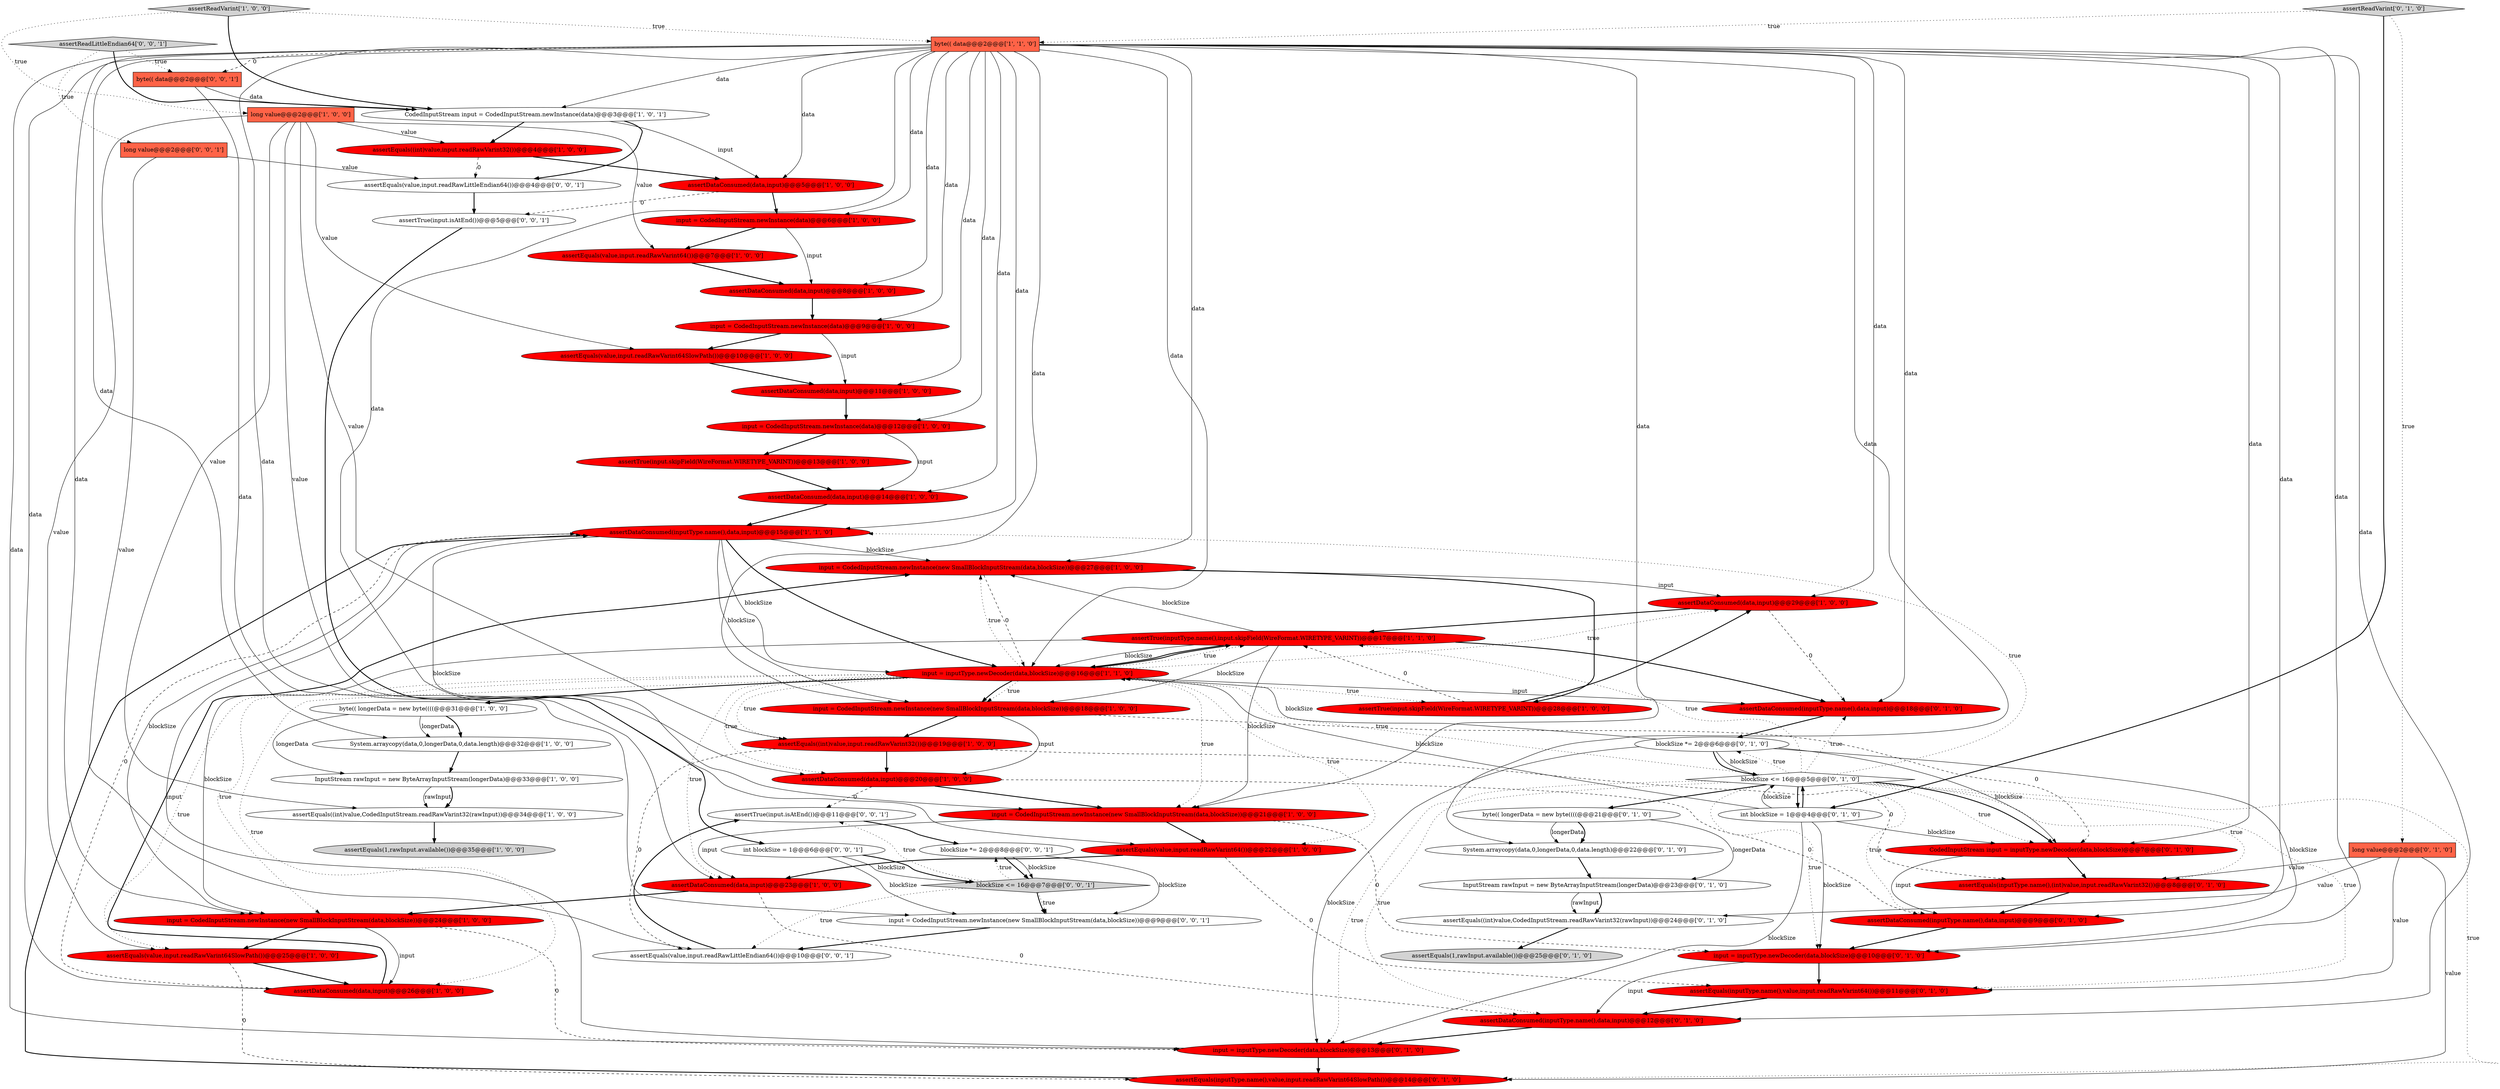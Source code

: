 digraph {
61 [style = filled, label = "assertReadLittleEndian64['0', '0', '1']", fillcolor = lightgray, shape = diamond image = "AAA0AAABBB3BBB"];
46 [style = filled, label = "byte(( longerData = new byte((((@@@21@@@['0', '1', '0']", fillcolor = white, shape = ellipse image = "AAA0AAABBB2BBB"];
7 [style = filled, label = "input = CodedInputStream.newInstance(data)@@@9@@@['1', '0', '0']", fillcolor = red, shape = ellipse image = "AAA1AAABBB1BBB"];
4 [style = filled, label = "assertTrue(input.skipField(WireFormat.WIRETYPE_VARINT))@@@13@@@['1', '0', '0']", fillcolor = red, shape = ellipse image = "AAA1AAABBB1BBB"];
0 [style = filled, label = "input = CodedInputStream.newInstance(new SmallBlockInputStream(data,blockSize))@@@27@@@['1', '0', '0']", fillcolor = red, shape = ellipse image = "AAA1AAABBB1BBB"];
11 [style = filled, label = "assertEquals((int)value,input.readRawVarint32())@@@19@@@['1', '0', '0']", fillcolor = red, shape = ellipse image = "AAA1AAABBB1BBB"];
20 [style = filled, label = "assertDataConsumed(data,input)@@@11@@@['1', '0', '0']", fillcolor = red, shape = ellipse image = "AAA1AAABBB1BBB"];
28 [style = filled, label = "assertDataConsumed(data,input)@@@14@@@['1', '0', '0']", fillcolor = red, shape = ellipse image = "AAA1AAABBB1BBB"];
29 [style = filled, label = "assertDataConsumed(data,input)@@@20@@@['1', '0', '0']", fillcolor = red, shape = ellipse image = "AAA1AAABBB1BBB"];
39 [style = filled, label = "int blockSize = 1@@@4@@@['0', '1', '0']", fillcolor = white, shape = ellipse image = "AAA0AAABBB2BBB"];
43 [style = filled, label = "assertReadVarint['0', '1', '0']", fillcolor = lightgray, shape = diamond image = "AAA0AAABBB2BBB"];
44 [style = filled, label = "blockSize <= 16@@@5@@@['0', '1', '0']", fillcolor = white, shape = diamond image = "AAA0AAABBB2BBB"];
50 [style = filled, label = "assertEquals(inputType.name(),(int)value,input.readRawVarint32())@@@8@@@['0', '1', '0']", fillcolor = red, shape = ellipse image = "AAA1AAABBB2BBB"];
1 [style = filled, label = "assertEquals(1,rawInput.available())@@@35@@@['1', '0', '0']", fillcolor = lightgray, shape = ellipse image = "AAA0AAABBB1BBB"];
12 [style = filled, label = "input = CodedInputStream.newInstance(new SmallBlockInputStream(data,blockSize))@@@21@@@['1', '0', '0']", fillcolor = red, shape = ellipse image = "AAA1AAABBB1BBB"];
2 [style = filled, label = "input = CodedInputStream.newInstance(new SmallBlockInputStream(data,blockSize))@@@18@@@['1', '0', '0']", fillcolor = red, shape = ellipse image = "AAA1AAABBB1BBB"];
14 [style = filled, label = "input = CodedInputStream.newInstance(data)@@@12@@@['1', '0', '0']", fillcolor = red, shape = ellipse image = "AAA1AAABBB1BBB"];
30 [style = filled, label = "assertEquals((int)value,CodedInputStream.readRawVarint32(rawInput))@@@34@@@['1', '0', '0']", fillcolor = white, shape = ellipse image = "AAA0AAABBB1BBB"];
37 [style = filled, label = "blockSize *= 2@@@6@@@['0', '1', '0']", fillcolor = white, shape = ellipse image = "AAA0AAABBB2BBB"];
15 [style = filled, label = "input = CodedInputStream.newInstance(data)@@@6@@@['1', '0', '0']", fillcolor = red, shape = ellipse image = "AAA1AAABBB1BBB"];
41 [style = filled, label = "assertEquals((int)value,CodedInputStream.readRawVarint32(rawInput))@@@24@@@['0', '1', '0']", fillcolor = white, shape = ellipse image = "AAA0AAABBB2BBB"];
58 [style = filled, label = "int blockSize = 1@@@6@@@['0', '0', '1']", fillcolor = white, shape = ellipse image = "AAA0AAABBB3BBB"];
33 [style = filled, label = "assertDataConsumed(data,input)@@@29@@@['1', '0', '0']", fillcolor = red, shape = ellipse image = "AAA1AAABBB1BBB"];
27 [style = filled, label = "assertDataConsumed(data,input)@@@26@@@['1', '0', '0']", fillcolor = red, shape = ellipse image = "AAA1AAABBB1BBB"];
25 [style = filled, label = "System.arraycopy(data,0,longerData,0,data.length)@@@32@@@['1', '0', '0']", fillcolor = white, shape = ellipse image = "AAA0AAABBB1BBB"];
13 [style = filled, label = "assertDataConsumed(data,input)@@@23@@@['1', '0', '0']", fillcolor = red, shape = ellipse image = "AAA1AAABBB1BBB"];
57 [style = filled, label = "blockSize <= 16@@@7@@@['0', '0', '1']", fillcolor = lightgray, shape = diamond image = "AAA0AAABBB3BBB"];
17 [style = filled, label = "CodedInputStream input = CodedInputStream.newInstance(data)@@@3@@@['1', '0', '1']", fillcolor = white, shape = ellipse image = "AAA0AAABBB1BBB"];
51 [style = filled, label = "assertDataConsumed(inputType.name(),data,input)@@@9@@@['0', '1', '0']", fillcolor = red, shape = ellipse image = "AAA1AAABBB2BBB"];
36 [style = filled, label = "long value@@@2@@@['0', '1', '0']", fillcolor = tomato, shape = box image = "AAA0AAABBB2BBB"];
19 [style = filled, label = "input = inputType.newDecoder(data,blockSize)@@@16@@@['1', '1', '0']", fillcolor = red, shape = ellipse image = "AAA1AAABBB1BBB"];
59 [style = filled, label = "blockSize *= 2@@@8@@@['0', '0', '1']", fillcolor = white, shape = ellipse image = "AAA0AAABBB3BBB"];
55 [style = filled, label = "assertTrue(input.isAtEnd())@@@5@@@['0', '0', '1']", fillcolor = white, shape = ellipse image = "AAA0AAABBB3BBB"];
5 [style = filled, label = "long value@@@2@@@['1', '0', '0']", fillcolor = tomato, shape = box image = "AAA0AAABBB1BBB"];
60 [style = filled, label = "byte(( data@@@2@@@['0', '0', '1']", fillcolor = tomato, shape = box image = "AAA0AAABBB3BBB"];
22 [style = filled, label = "assertReadVarint['1', '0', '0']", fillcolor = lightgray, shape = diamond image = "AAA0AAABBB1BBB"];
18 [style = filled, label = "assertDataConsumed(inputType.name(),data,input)@@@15@@@['1', '1', '0']", fillcolor = red, shape = ellipse image = "AAA1AAABBB1BBB"];
23 [style = filled, label = "assertDataConsumed(data,input)@@@5@@@['1', '0', '0']", fillcolor = red, shape = ellipse image = "AAA1AAABBB1BBB"];
63 [style = filled, label = "input = CodedInputStream.newInstance(new SmallBlockInputStream(data,blockSize))@@@9@@@['0', '0', '1']", fillcolor = white, shape = ellipse image = "AAA0AAABBB3BBB"];
21 [style = filled, label = "assertEquals(value,input.readRawVarint64SlowPath())@@@25@@@['1', '0', '0']", fillcolor = red, shape = ellipse image = "AAA1AAABBB1BBB"];
6 [style = filled, label = "byte(( data@@@2@@@['1', '1', '0']", fillcolor = tomato, shape = box image = "AAA0AAABBB1BBB"];
53 [style = filled, label = "assertEquals(inputType.name(),value,input.readRawVarint64())@@@11@@@['0', '1', '0']", fillcolor = red, shape = ellipse image = "AAA1AAABBB2BBB"];
32 [style = filled, label = "assertTrue(inputType.name(),input.skipField(WireFormat.WIRETYPE_VARINT))@@@17@@@['1', '1', '0']", fillcolor = red, shape = ellipse image = "AAA1AAABBB1BBB"];
8 [style = filled, label = "assertEquals((int)value,input.readRawVarint32())@@@4@@@['1', '0', '0']", fillcolor = red, shape = ellipse image = "AAA1AAABBB1BBB"];
48 [style = filled, label = "System.arraycopy(data,0,longerData,0,data.length)@@@22@@@['0', '1', '0']", fillcolor = white, shape = ellipse image = "AAA0AAABBB2BBB"];
52 [style = filled, label = "CodedInputStream input = inputType.newDecoder(data,blockSize)@@@7@@@['0', '1', '0']", fillcolor = red, shape = ellipse image = "AAA1AAABBB2BBB"];
56 [style = filled, label = "long value@@@2@@@['0', '0', '1']", fillcolor = tomato, shape = box image = "AAA0AAABBB3BBB"];
35 [style = filled, label = "assertEquals(inputType.name(),value,input.readRawVarint64SlowPath())@@@14@@@['0', '1', '0']", fillcolor = red, shape = ellipse image = "AAA1AAABBB2BBB"];
62 [style = filled, label = "assertEquals(value,input.readRawLittleEndian64())@@@10@@@['0', '0', '1']", fillcolor = white, shape = ellipse image = "AAA0AAABBB3BBB"];
31 [style = filled, label = "assertTrue(input.skipField(WireFormat.WIRETYPE_VARINT))@@@28@@@['1', '0', '0']", fillcolor = red, shape = ellipse image = "AAA1AAABBB1BBB"];
38 [style = filled, label = "input = inputType.newDecoder(data,blockSize)@@@13@@@['0', '1', '0']", fillcolor = red, shape = ellipse image = "AAA1AAABBB2BBB"];
64 [style = filled, label = "assertTrue(input.isAtEnd())@@@11@@@['0', '0', '1']", fillcolor = white, shape = ellipse image = "AAA0AAABBB3BBB"];
24 [style = filled, label = "assertEquals(value,input.readRawVarint64())@@@7@@@['1', '0', '0']", fillcolor = red, shape = ellipse image = "AAA1AAABBB1BBB"];
54 [style = filled, label = "assertEquals(value,input.readRawLittleEndian64())@@@4@@@['0', '0', '1']", fillcolor = white, shape = ellipse image = "AAA0AAABBB3BBB"];
16 [style = filled, label = "assertDataConsumed(data,input)@@@8@@@['1', '0', '0']", fillcolor = red, shape = ellipse image = "AAA1AAABBB1BBB"];
40 [style = filled, label = "assertEquals(1,rawInput.available())@@@25@@@['0', '1', '0']", fillcolor = lightgray, shape = ellipse image = "AAA0AAABBB2BBB"];
9 [style = filled, label = "assertEquals(value,input.readRawVarint64SlowPath())@@@10@@@['1', '0', '0']", fillcolor = red, shape = ellipse image = "AAA1AAABBB1BBB"];
26 [style = filled, label = "InputStream rawInput = new ByteArrayInputStream(longerData)@@@33@@@['1', '0', '0']", fillcolor = white, shape = ellipse image = "AAA0AAABBB1BBB"];
3 [style = filled, label = "byte(( longerData = new byte((((@@@31@@@['1', '0', '0']", fillcolor = white, shape = ellipse image = "AAA0AAABBB1BBB"];
10 [style = filled, label = "assertEquals(value,input.readRawVarint64())@@@22@@@['1', '0', '0']", fillcolor = red, shape = ellipse image = "AAA1AAABBB1BBB"];
47 [style = filled, label = "input = inputType.newDecoder(data,blockSize)@@@10@@@['0', '1', '0']", fillcolor = red, shape = ellipse image = "AAA1AAABBB2BBB"];
42 [style = filled, label = "assertDataConsumed(inputType.name(),data,input)@@@12@@@['0', '1', '0']", fillcolor = red, shape = ellipse image = "AAA1AAABBB2BBB"];
49 [style = filled, label = "InputStream rawInput = new ByteArrayInputStream(longerData)@@@23@@@['0', '1', '0']", fillcolor = white, shape = ellipse image = "AAA0AAABBB2BBB"];
45 [style = filled, label = "assertDataConsumed(inputType.name(),data,input)@@@18@@@['0', '1', '0']", fillcolor = red, shape = ellipse image = "AAA1AAABBB2BBB"];
34 [style = filled, label = "input = CodedInputStream.newInstance(new SmallBlockInputStream(data,blockSize))@@@24@@@['1', '0', '0']", fillcolor = red, shape = ellipse image = "AAA1AAABBB1BBB"];
19->10 [style = dotted, label="true"];
54->55 [style = bold, label=""];
26->30 [style = solid, label="rawInput"];
32->34 [style = solid, label="blockSize"];
17->54 [style = bold, label=""];
18->0 [style = solid, label="blockSize"];
59->57 [style = solid, label="blockSize"];
0->19 [style = dashed, label="0"];
47->42 [style = solid, label="input"];
7->20 [style = solid, label="input"];
16->7 [style = bold, label=""];
6->23 [style = solid, label="data"];
6->14 [style = solid, label="data"];
11->29 [style = bold, label=""];
59->57 [style = bold, label=""];
58->57 [style = solid, label="blockSize"];
43->6 [style = dotted, label="true"];
17->23 [style = solid, label="input"];
46->48 [style = solid, label="longerData"];
46->48 [style = bold, label=""];
6->42 [style = solid, label="data"];
36->41 [style = solid, label="value"];
32->0 [style = solid, label="blockSize"];
18->19 [style = solid, label="blockSize"];
7->9 [style = bold, label=""];
6->12 [style = solid, label="data"];
44->46 [style = bold, label=""];
8->54 [style = dashed, label="0"];
12->10 [style = bold, label=""];
0->33 [style = solid, label="input"];
57->63 [style = bold, label=""];
5->10 [style = solid, label="value"];
6->48 [style = solid, label="data"];
19->11 [style = dotted, label="true"];
51->47 [style = bold, label=""];
44->47 [style = dotted, label="true"];
19->3 [style = bold, label=""];
46->49 [style = solid, label="longerData"];
60->17 [style = solid, label="data"];
32->19 [style = solid, label="blockSize"];
13->34 [style = bold, label=""];
47->53 [style = bold, label=""];
13->42 [style = dashed, label="0"];
48->49 [style = bold, label=""];
28->18 [style = bold, label=""];
35->18 [style = bold, label=""];
8->23 [style = bold, label=""];
27->0 [style = bold, label=""];
36->53 [style = solid, label="value"];
6->60 [style = dashed, label="0"];
15->16 [style = solid, label="input"];
6->19 [style = solid, label="data"];
59->63 [style = solid, label="blockSize"];
6->16 [style = solid, label="data"];
6->20 [style = solid, label="data"];
6->2 [style = solid, label="data"];
18->19 [style = bold, label=""];
19->33 [style = dotted, label="true"];
44->52 [style = dotted, label="true"];
61->60 [style = dotted, label="true"];
19->27 [style = dotted, label="true"];
20->14 [style = bold, label=""];
44->37 [style = dotted, label="true"];
19->21 [style = dotted, label="true"];
19->2 [style = bold, label=""];
60->63 [style = solid, label="data"];
57->63 [style = dotted, label="true"];
6->15 [style = solid, label="data"];
44->35 [style = dotted, label="true"];
34->27 [style = solid, label="input"];
44->50 [style = dotted, label="true"];
63->62 [style = bold, label=""];
19->29 [style = dotted, label="true"];
38->18 [style = solid, label="input"];
44->42 [style = dotted, label="true"];
27->18 [style = dashed, label="0"];
19->0 [style = dotted, label="true"];
39->38 [style = solid, label="blockSize"];
31->33 [style = bold, label=""];
44->38 [style = dotted, label="true"];
12->47 [style = dashed, label="0"];
25->26 [style = bold, label=""];
44->18 [style = dotted, label="true"];
5->30 [style = solid, label="value"];
49->41 [style = bold, label=""];
22->17 [style = bold, label=""];
36->50 [style = solid, label="value"];
29->51 [style = dashed, label="0"];
6->38 [style = solid, label="data"];
38->35 [style = bold, label=""];
42->38 [style = bold, label=""];
37->19 [style = solid, label="blockSize"];
0->31 [style = bold, label=""];
31->32 [style = dashed, label="0"];
14->4 [style = bold, label=""];
44->45 [style = dotted, label="true"];
36->35 [style = solid, label="value"];
17->8 [style = bold, label=""];
39->52 [style = solid, label="blockSize"];
19->34 [style = dotted, label="true"];
44->32 [style = dotted, label="true"];
21->27 [style = bold, label=""];
37->52 [style = solid, label="blockSize"];
49->41 [style = solid, label="rawInput"];
6->29 [style = solid, label="data"];
44->53 [style = dotted, label="true"];
61->56 [style = dotted, label="true"];
53->42 [style = bold, label=""];
23->15 [style = bold, label=""];
58->57 [style = bold, label=""];
19->12 [style = dotted, label="true"];
6->17 [style = solid, label="data"];
9->20 [style = bold, label=""];
56->62 [style = solid, label="value"];
32->19 [style = bold, label=""];
58->63 [style = solid, label="blockSize"];
64->59 [style = bold, label=""];
10->53 [style = dashed, label="0"];
5->24 [style = solid, label="value"];
44->51 [style = dotted, label="true"];
3->26 [style = solid, label="longerData"];
11->62 [style = dashed, label="0"];
39->47 [style = solid, label="blockSize"];
22->5 [style = dotted, label="true"];
6->45 [style = solid, label="data"];
6->13 [style = solid, label="data"];
19->32 [style = bold, label=""];
10->13 [style = bold, label=""];
41->40 [style = bold, label=""];
32->2 [style = solid, label="blockSize"];
37->38 [style = solid, label="blockSize"];
6->25 [style = solid, label="data"];
37->44 [style = bold, label=""];
33->32 [style = bold, label=""];
52->50 [style = bold, label=""];
5->11 [style = solid, label="value"];
21->35 [style = dashed, label="0"];
6->27 [style = solid, label="data"];
6->47 [style = solid, label="data"];
43->39 [style = bold, label=""];
43->36 [style = dotted, label="true"];
2->11 [style = bold, label=""];
19->31 [style = dotted, label="true"];
34->21 [style = bold, label=""];
12->13 [style = solid, label="input"];
18->12 [style = solid, label="blockSize"];
14->28 [style = solid, label="input"];
6->18 [style = solid, label="data"];
32->45 [style = bold, label=""];
57->62 [style = dotted, label="true"];
6->28 [style = solid, label="data"];
30->1 [style = bold, label=""];
39->44 [style = bold, label=""];
34->38 [style = dashed, label="0"];
5->8 [style = solid, label="value"];
3->25 [style = bold, label=""];
19->2 [style = dotted, label="true"];
19->45 [style = solid, label="input"];
11->50 [style = dashed, label="0"];
6->52 [style = solid, label="data"];
52->51 [style = solid, label="input"];
32->12 [style = solid, label="blockSize"];
39->44 [style = solid, label="blockSize"];
57->59 [style = dotted, label="true"];
19->13 [style = dotted, label="true"];
39->19 [style = solid, label="blockSize"];
62->64 [style = bold, label=""];
2->52 [style = dashed, label="0"];
44->39 [style = bold, label=""];
22->6 [style = dotted, label="true"];
6->51 [style = solid, label="data"];
37->44 [style = solid, label="blockSize"];
5->9 [style = solid, label="value"];
4->28 [style = bold, label=""];
57->64 [style = dotted, label="true"];
33->45 [style = dashed, label="0"];
26->30 [style = bold, label=""];
24->16 [style = bold, label=""];
6->0 [style = solid, label="data"];
6->7 [style = solid, label="data"];
29->12 [style = bold, label=""];
23->55 [style = dashed, label="0"];
18->2 [style = solid, label="blockSize"];
19->32 [style = dotted, label="true"];
50->51 [style = bold, label=""];
15->24 [style = bold, label=""];
18->34 [style = solid, label="blockSize"];
6->33 [style = solid, label="data"];
56->54 [style = solid, label="value"];
44->52 [style = bold, label=""];
37->47 [style = solid, label="blockSize"];
45->37 [style = bold, label=""];
5->21 [style = solid, label="value"];
6->34 [style = solid, label="data"];
44->19 [style = dotted, label="true"];
2->29 [style = solid, label="input"];
29->64 [style = dashed, label="0"];
55->58 [style = bold, label=""];
61->17 [style = bold, label=""];
3->25 [style = solid, label="longerData"];
}
